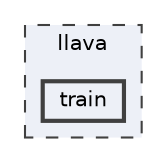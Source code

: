 digraph "llava/train"
{
 // LATEX_PDF_SIZE
  bgcolor="transparent";
  edge [fontname=Helvetica,fontsize=10,labelfontname=Helvetica,labelfontsize=10];
  node [fontname=Helvetica,fontsize=10,shape=box,height=0.2,width=0.4];
  compound=true
  subgraph clusterdir_37cf2145a883c1decbd06f2f48a5ebfd {
    graph [ bgcolor="#edf0f7", pencolor="grey25", label="llava", fontname=Helvetica,fontsize=10 style="filled,dashed", URL="dir_37cf2145a883c1decbd06f2f48a5ebfd.html",tooltip=""]
  dir_65cc2d6f8bd5a0c2a94019566ed79803 [label="train", fillcolor="#edf0f7", color="grey25", style="filled,bold", URL="dir_65cc2d6f8bd5a0c2a94019566ed79803.html",tooltip=""];
  }
}
